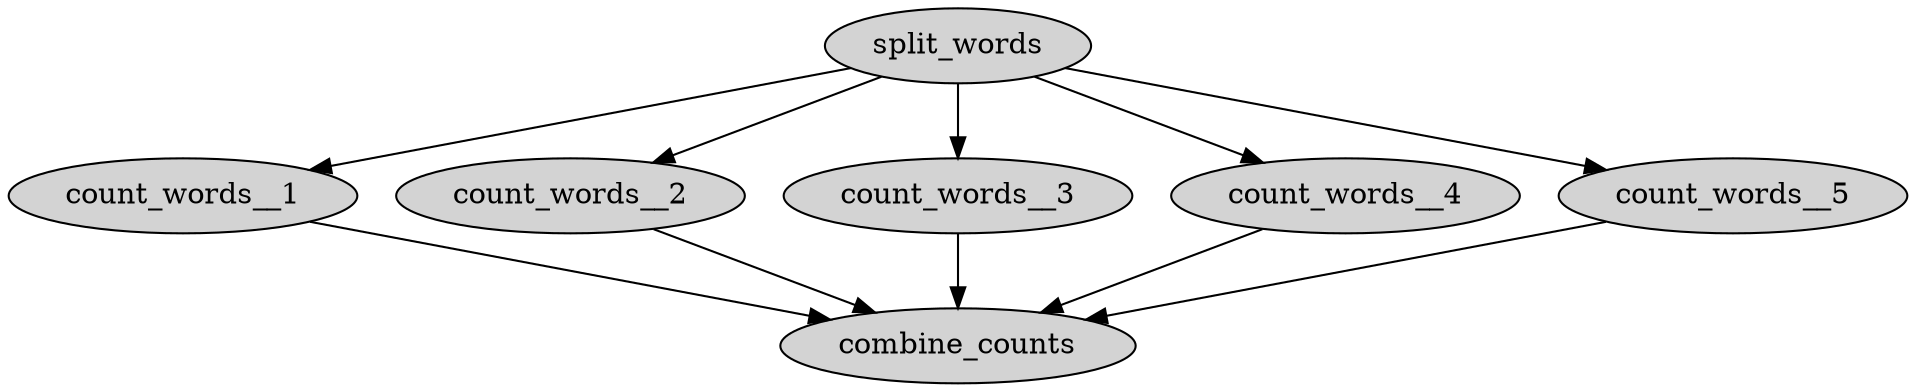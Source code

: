digraph G {
    size = "40, 80";
    node [style=filled];

    split_words -> {count_words__1;count_words__2;count_words__3;count_words__4;count_words__5};
    {count_words__1;count_words__2;count_words__3;count_words__4;count_words__5} -> combine_counts;
}
